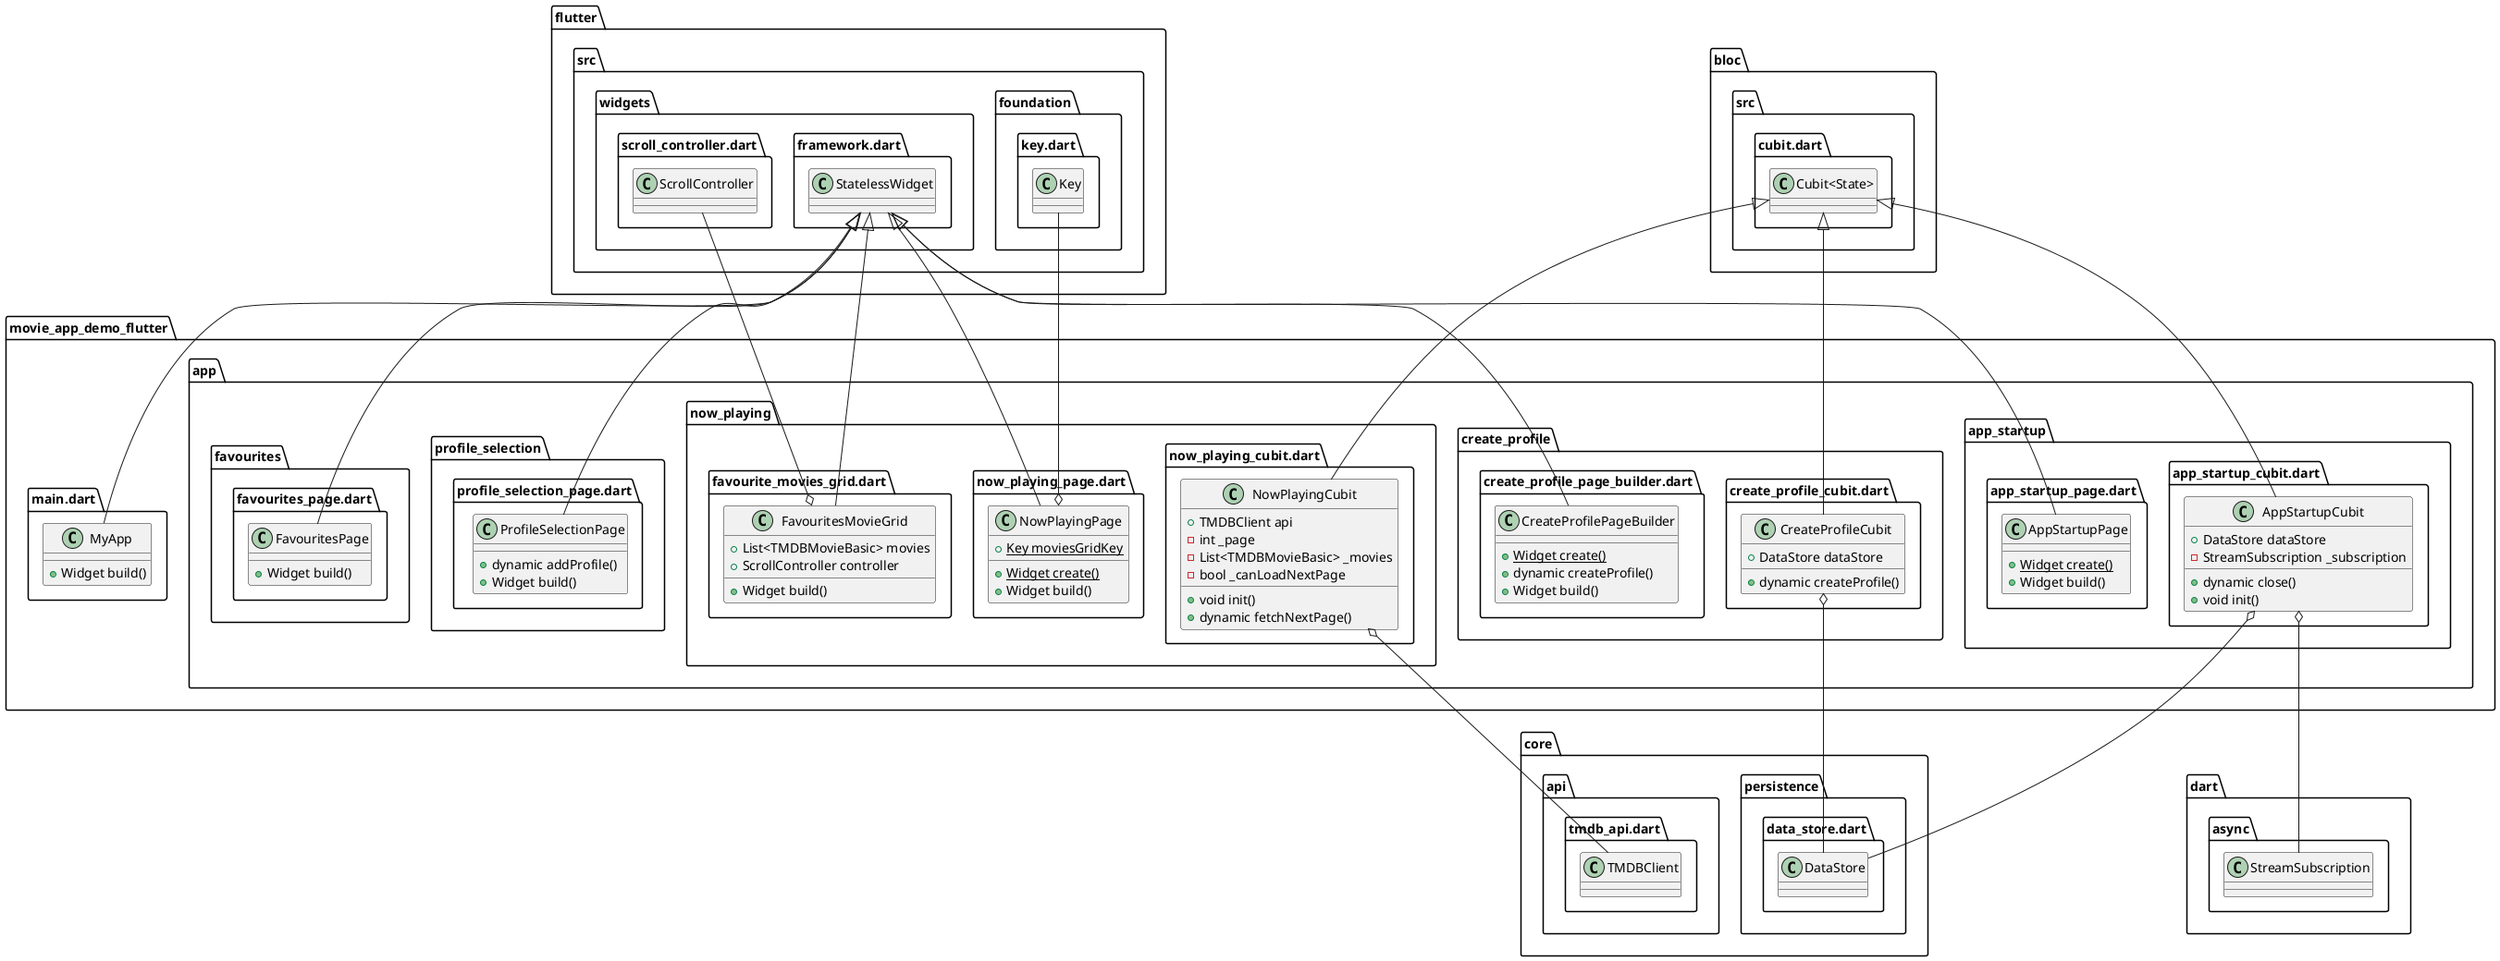 @startuml
set namespaceSeparator ::

class "movie_app_demo_flutter::app::profile_selection::profile_selection_page.dart::ProfileSelectionPage" {
  +dynamic addProfile()
  +Widget build()
}

"flutter::src::widgets::framework.dart::StatelessWidget" <|-- "movie_app_demo_flutter::app::profile_selection::profile_selection_page.dart::ProfileSelectionPage"

class "movie_app_demo_flutter::app::favourites::favourites_page.dart::FavouritesPage" {
  +Widget build()
}

"flutter::src::widgets::framework.dart::StatelessWidget" <|-- "movie_app_demo_flutter::app::favourites::favourites_page.dart::FavouritesPage"

class "movie_app_demo_flutter::app::create_profile::create_profile_page_builder.dart::CreateProfilePageBuilder" {
  {static} +Widget create()
  +dynamic createProfile()
  +Widget build()
}

"flutter::src::widgets::framework.dart::StatelessWidget" <|-- "movie_app_demo_flutter::app::create_profile::create_profile_page_builder.dart::CreateProfilePageBuilder"

class "movie_app_demo_flutter::app::create_profile::create_profile_cubit.dart::CreateProfileCubit" {
  +DataStore dataStore
  +dynamic createProfile()
}

"movie_app_demo_flutter::app::create_profile::create_profile_cubit.dart::CreateProfileCubit" o-- "core::persistence::data_store.dart::DataStore"
"bloc::src::cubit.dart::Cubit<State>" <|-- "movie_app_demo_flutter::app::create_profile::create_profile_cubit.dart::CreateProfileCubit"

class "movie_app_demo_flutter::app::app_startup::app_startup_cubit.dart::AppStartupCubit" {
  +DataStore dataStore
  -StreamSubscription _subscription
  +dynamic close()
  +void init()
}

"movie_app_demo_flutter::app::app_startup::app_startup_cubit.dart::AppStartupCubit" o-- "core::persistence::data_store.dart::DataStore"
"movie_app_demo_flutter::app::app_startup::app_startup_cubit.dart::AppStartupCubit" o-- "dart::async::StreamSubscription"
"bloc::src::cubit.dart::Cubit<State>" <|-- "movie_app_demo_flutter::app::app_startup::app_startup_cubit.dart::AppStartupCubit"

class "movie_app_demo_flutter::app::app_startup::app_startup_page.dart::AppStartupPage" {
  {static} +Widget create()
  +Widget build()
}

"flutter::src::widgets::framework.dart::StatelessWidget" <|-- "movie_app_demo_flutter::app::app_startup::app_startup_page.dart::AppStartupPage"

class "movie_app_demo_flutter::app::now_playing::now_playing_page.dart::NowPlayingPage" {
  {static} +Key moviesGridKey
  {static} +Widget create()
  +Widget build()
}

"movie_app_demo_flutter::app::now_playing::now_playing_page.dart::NowPlayingPage" o-- "flutter::src::foundation::key.dart::Key"
"flutter::src::widgets::framework.dart::StatelessWidget" <|-- "movie_app_demo_flutter::app::now_playing::now_playing_page.dart::NowPlayingPage"

class "movie_app_demo_flutter::app::now_playing::favourite_movies_grid.dart::FavouritesMovieGrid" {
  +List<TMDBMovieBasic> movies
  +ScrollController controller
  +Widget build()
}

"movie_app_demo_flutter::app::now_playing::favourite_movies_grid.dart::FavouritesMovieGrid" o-- "flutter::src::widgets::scroll_controller.dart::ScrollController"
"flutter::src::widgets::framework.dart::StatelessWidget" <|-- "movie_app_demo_flutter::app::now_playing::favourite_movies_grid.dart::FavouritesMovieGrid"

class "movie_app_demo_flutter::app::now_playing::now_playing_cubit.dart::NowPlayingCubit" {
  +TMDBClient api
  -int _page
  -List<TMDBMovieBasic> _movies
  -bool _canLoadNextPage
  +void init()
  +dynamic fetchNextPage()
}

"movie_app_demo_flutter::app::now_playing::now_playing_cubit.dart::NowPlayingCubit" o-- "core::api::tmdb_api.dart::TMDBClient"
"bloc::src::cubit.dart::Cubit<State>" <|-- "movie_app_demo_flutter::app::now_playing::now_playing_cubit.dart::NowPlayingCubit"

class "movie_app_demo_flutter::main.dart::MyApp" {
  +Widget build()
}

"flutter::src::widgets::framework.dart::StatelessWidget" <|-- "movie_app_demo_flutter::main.dart::MyApp"


@enduml
